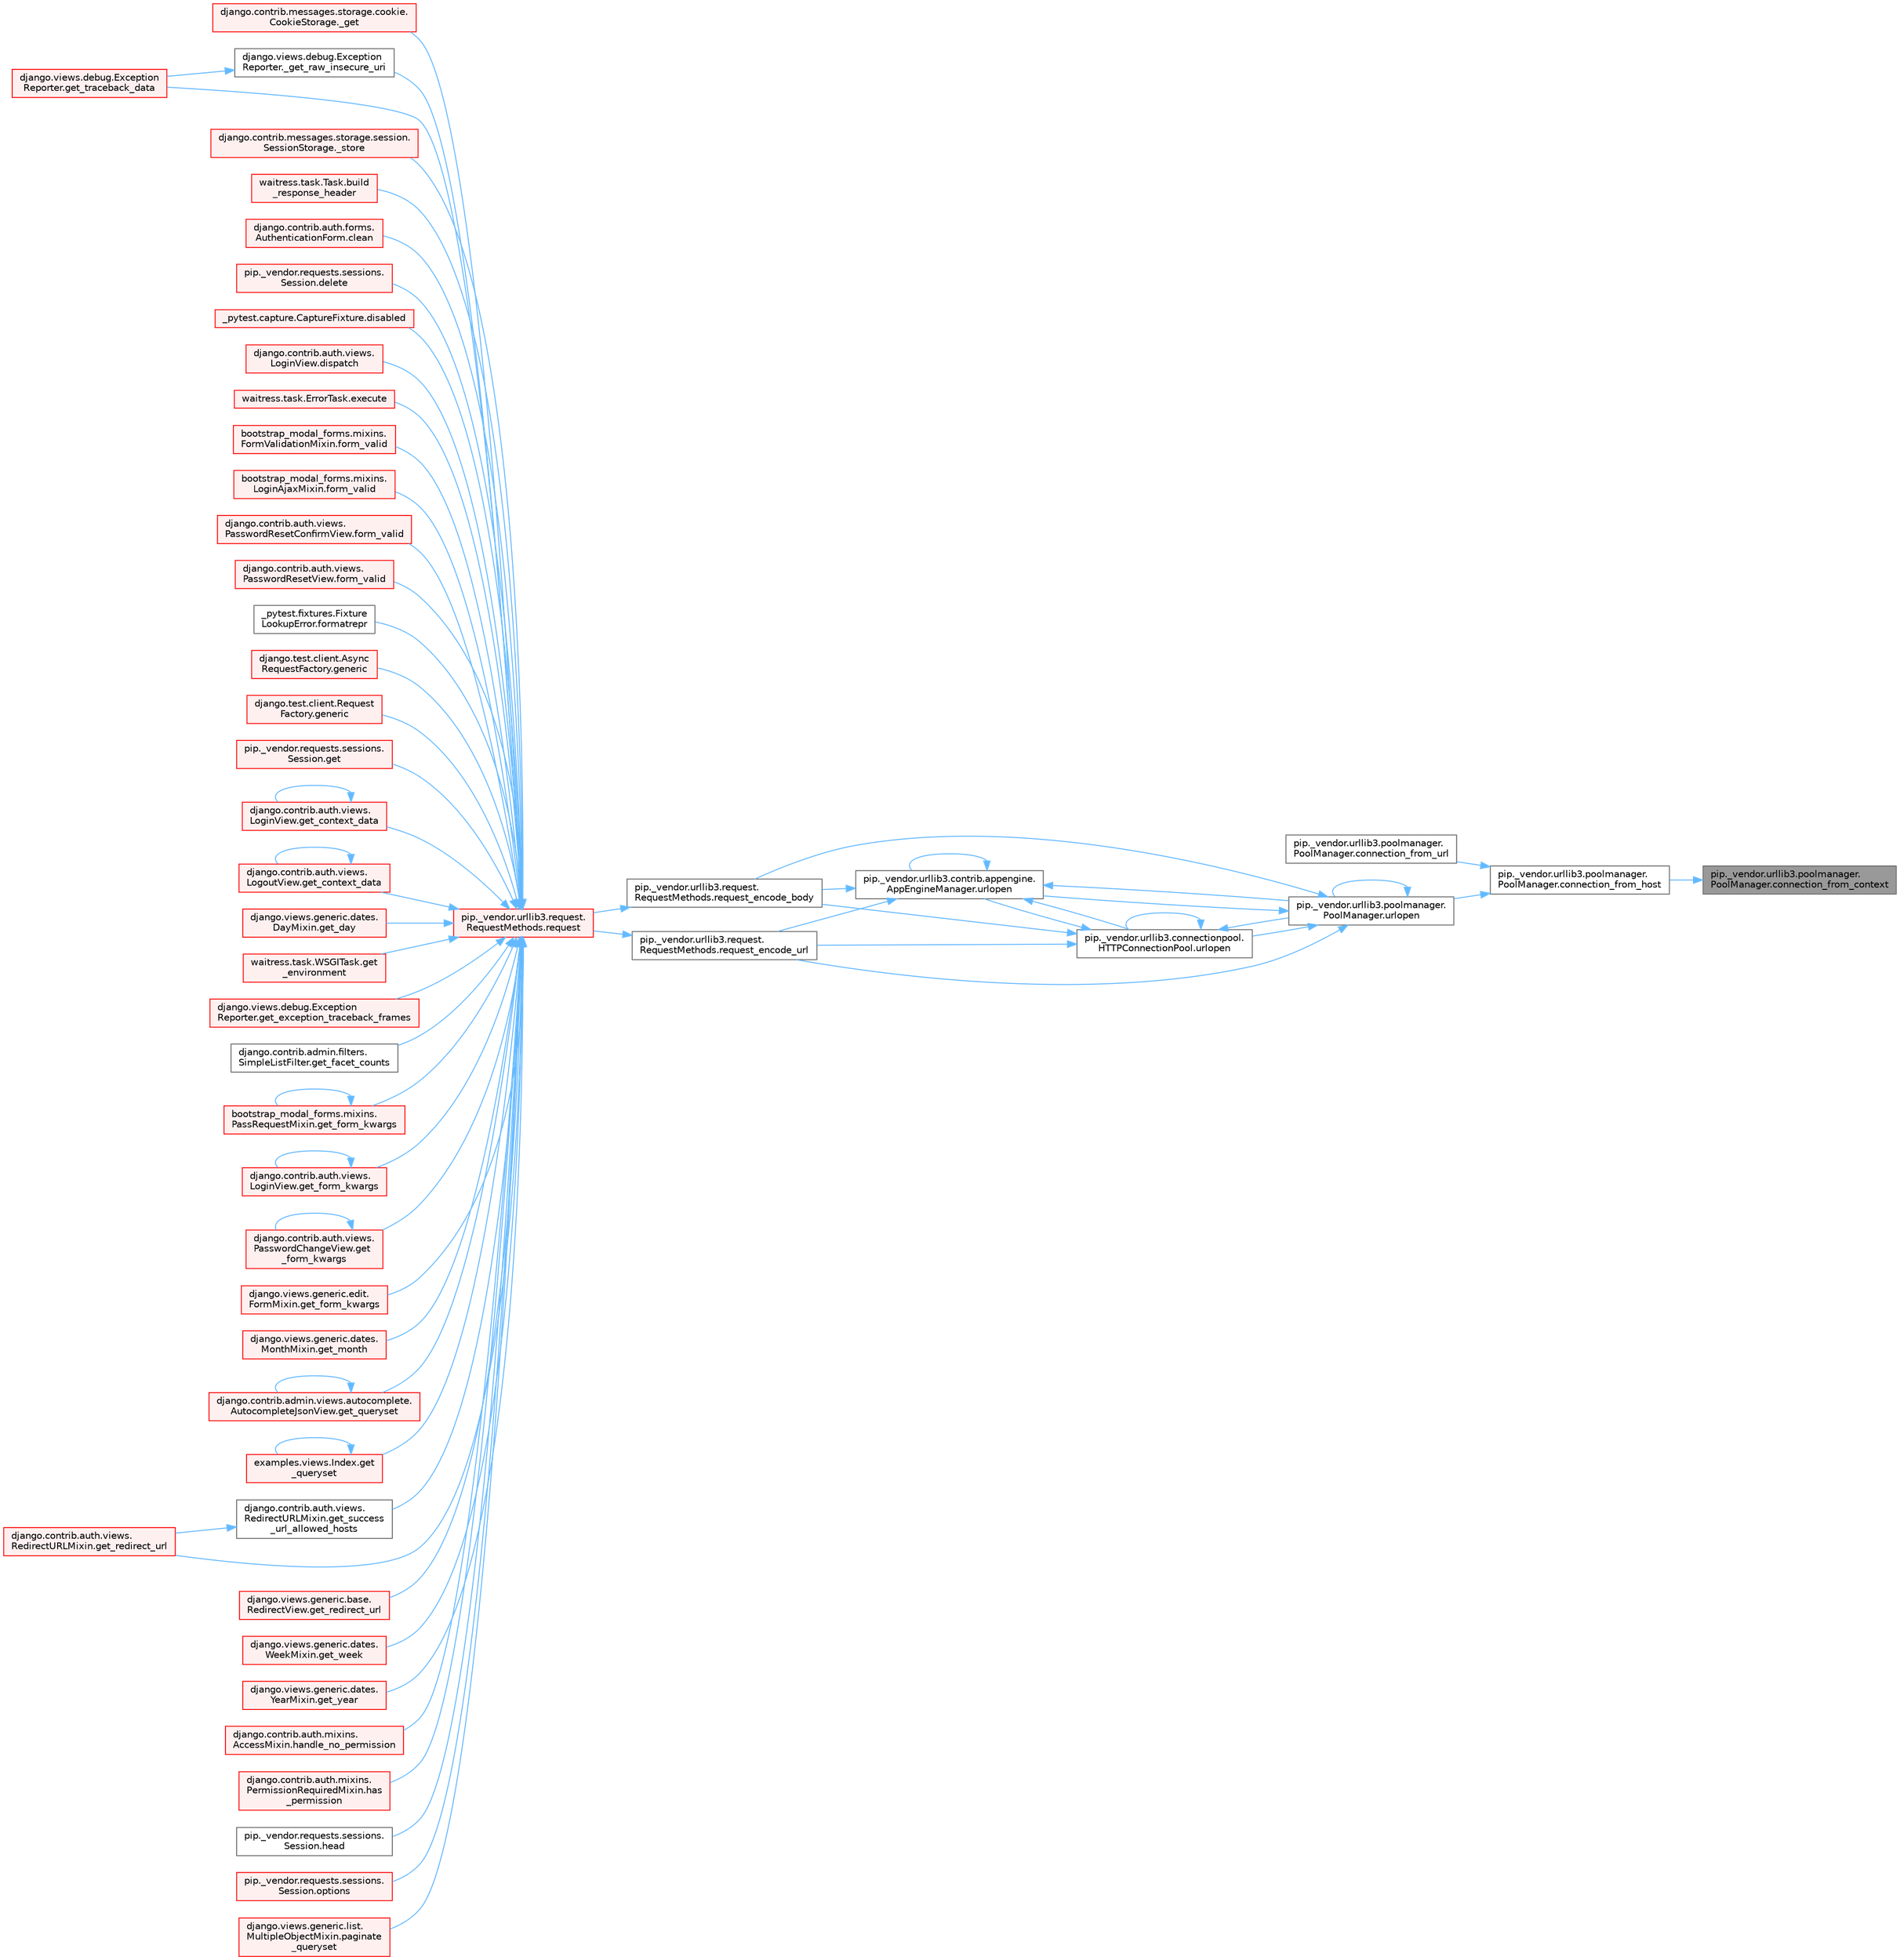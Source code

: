 digraph "pip._vendor.urllib3.poolmanager.PoolManager.connection_from_context"
{
 // LATEX_PDF_SIZE
  bgcolor="transparent";
  edge [fontname=Helvetica,fontsize=10,labelfontname=Helvetica,labelfontsize=10];
  node [fontname=Helvetica,fontsize=10,shape=box,height=0.2,width=0.4];
  rankdir="RL";
  Node1 [id="Node000001",label="pip._vendor.urllib3.poolmanager.\lPoolManager.connection_from_context",height=0.2,width=0.4,color="gray40", fillcolor="grey60", style="filled", fontcolor="black",tooltip=" "];
  Node1 -> Node2 [id="edge1_Node000001_Node000002",dir="back",color="steelblue1",style="solid",tooltip=" "];
  Node2 [id="Node000002",label="pip._vendor.urllib3.poolmanager.\lPoolManager.connection_from_host",height=0.2,width=0.4,color="grey40", fillcolor="white", style="filled",URL="$classpip_1_1__vendor_1_1urllib3_1_1poolmanager_1_1_pool_manager.html#ab2fa6f4f4a450c2791c71c89e9d78612",tooltip=" "];
  Node2 -> Node3 [id="edge2_Node000002_Node000003",dir="back",color="steelblue1",style="solid",tooltip=" "];
  Node3 [id="Node000003",label="pip._vendor.urllib3.poolmanager.\lPoolManager.connection_from_url",height=0.2,width=0.4,color="grey40", fillcolor="white", style="filled",URL="$classpip_1_1__vendor_1_1urllib3_1_1poolmanager_1_1_pool_manager.html#ad25250cbe41a70cdbf77e5746d849443",tooltip=" "];
  Node2 -> Node4 [id="edge3_Node000002_Node000004",dir="back",color="steelblue1",style="solid",tooltip=" "];
  Node4 [id="Node000004",label="pip._vendor.urllib3.poolmanager.\lPoolManager.urlopen",height=0.2,width=0.4,color="grey40", fillcolor="white", style="filled",URL="$classpip_1_1__vendor_1_1urllib3_1_1poolmanager_1_1_pool_manager.html#aef459d925edd0cadb3345527e8a35775",tooltip=" "];
  Node4 -> Node5 [id="edge4_Node000004_Node000005",dir="back",color="steelblue1",style="solid",tooltip=" "];
  Node5 [id="Node000005",label="pip._vendor.urllib3.request.\lRequestMethods.request_encode_body",height=0.2,width=0.4,color="grey40", fillcolor="white", style="filled",URL="$classpip_1_1__vendor_1_1urllib3_1_1request_1_1_request_methods.html#a2c8e6a574936ea1059cda06ae71793fc",tooltip=" "];
  Node5 -> Node6 [id="edge5_Node000005_Node000006",dir="back",color="steelblue1",style="solid",tooltip=" "];
  Node6 [id="Node000006",label="pip._vendor.urllib3.request.\lRequestMethods.request",height=0.2,width=0.4,color="red", fillcolor="#FFF0F0", style="filled",URL="$classpip_1_1__vendor_1_1urllib3_1_1request_1_1_request_methods.html#a73541f2f0edc7df7413b043e33c69e7f",tooltip=" "];
  Node6 -> Node7 [id="edge6_Node000006_Node000007",dir="back",color="steelblue1",style="solid",tooltip=" "];
  Node7 [id="Node000007",label="django.contrib.messages.storage.cookie.\lCookieStorage._get",height=0.2,width=0.4,color="red", fillcolor="#FFF0F0", style="filled",URL="$classdjango_1_1contrib_1_1messages_1_1storage_1_1cookie_1_1_cookie_storage.html#a39d084f6072109675c9ef06c047174e8",tooltip=" "];
  Node6 -> Node102 [id="edge7_Node000006_Node000102",dir="back",color="steelblue1",style="solid",tooltip=" "];
  Node102 [id="Node000102",label="django.views.debug.Exception\lReporter._get_raw_insecure_uri",height=0.2,width=0.4,color="grey40", fillcolor="white", style="filled",URL="$classdjango_1_1views_1_1debug_1_1_exception_reporter.html#a7a7120cc6b92c3e1a0b855e351c30f42",tooltip=" "];
  Node102 -> Node103 [id="edge8_Node000102_Node000103",dir="back",color="steelblue1",style="solid",tooltip=" "];
  Node103 [id="Node000103",label="django.views.debug.Exception\lReporter.get_traceback_data",height=0.2,width=0.4,color="red", fillcolor="#FFF0F0", style="filled",URL="$classdjango_1_1views_1_1debug_1_1_exception_reporter.html#ada9d00ba4c901b186db405e92ebbc211",tooltip=" "];
  Node6 -> Node106 [id="edge9_Node000006_Node000106",dir="back",color="steelblue1",style="solid",tooltip=" "];
  Node106 [id="Node000106",label="django.contrib.messages.storage.session.\lSessionStorage._store",height=0.2,width=0.4,color="red", fillcolor="#FFF0F0", style="filled",URL="$classdjango_1_1contrib_1_1messages_1_1storage_1_1session_1_1_session_storage.html#a371ed03facbc7ae28602ede4c99950d0",tooltip=" "];
  Node6 -> Node598 [id="edge10_Node000006_Node000598",dir="back",color="steelblue1",style="solid",tooltip=" "];
  Node598 [id="Node000598",label="waitress.task.Task.build\l_response_header",height=0.2,width=0.4,color="red", fillcolor="#FFF0F0", style="filled",URL="$classwaitress_1_1task_1_1_task.html#a4f20433be6bea4c797bfeb62408b997e",tooltip=" "];
  Node6 -> Node611 [id="edge11_Node000006_Node000611",dir="back",color="steelblue1",style="solid",tooltip=" "];
  Node611 [id="Node000611",label="django.contrib.auth.forms.\lAuthenticationForm.clean",height=0.2,width=0.4,color="red", fillcolor="#FFF0F0", style="filled",URL="$classdjango_1_1contrib_1_1auth_1_1forms_1_1_authentication_form.html#a92d28be6696caa8d1b7068eefe81793a",tooltip=" "];
  Node6 -> Node2894 [id="edge12_Node000006_Node002894",dir="back",color="steelblue1",style="solid",tooltip=" "];
  Node2894 [id="Node002894",label="pip._vendor.requests.sessions.\lSession.delete",height=0.2,width=0.4,color="red", fillcolor="#FFF0F0", style="filled",URL="$classpip_1_1__vendor_1_1requests_1_1sessions_1_1_session.html#abb6cd6b39dde48648dc875227e2e258e",tooltip=" "];
  Node6 -> Node2895 [id="edge13_Node000006_Node002895",dir="back",color="steelblue1",style="solid",tooltip=" "];
  Node2895 [id="Node002895",label="_pytest.capture.CaptureFixture.disabled",height=0.2,width=0.4,color="red", fillcolor="#FFF0F0", style="filled",URL="$class__pytest_1_1capture_1_1_capture_fixture.html#a3dda4f7495bd8fb93f4bd7dad2855d7f",tooltip=" "];
  Node6 -> Node2252 [id="edge14_Node000006_Node002252",dir="back",color="steelblue1",style="solid",tooltip=" "];
  Node2252 [id="Node002252",label="django.contrib.auth.views.\lLoginView.dispatch",height=0.2,width=0.4,color="red", fillcolor="#FFF0F0", style="filled",URL="$classdjango_1_1contrib_1_1auth_1_1views_1_1_login_view.html#a69a0b11a6598453586c755b32dfc02c3",tooltip=" "];
  Node6 -> Node2900 [id="edge15_Node000006_Node002900",dir="back",color="steelblue1",style="solid",tooltip=" "];
  Node2900 [id="Node002900",label="waitress.task.ErrorTask.execute",height=0.2,width=0.4,color="red", fillcolor="#FFF0F0", style="filled",URL="$classwaitress_1_1task_1_1_error_task.html#ad5c6d14c13ba3d33e82b1b138e634bb0",tooltip=" "];
  Node6 -> Node2901 [id="edge16_Node000006_Node002901",dir="back",color="steelblue1",style="solid",tooltip=" "];
  Node2901 [id="Node002901",label="bootstrap_modal_forms.mixins.\lFormValidationMixin.form_valid",height=0.2,width=0.4,color="red", fillcolor="#FFF0F0", style="filled",URL="$classbootstrap__modal__forms_1_1mixins_1_1_form_validation_mixin.html#a415bfd631a922d1368281b015e04ba4c",tooltip=" "];
  Node6 -> Node2902 [id="edge17_Node000006_Node002902",dir="back",color="steelblue1",style="solid",tooltip=" "];
  Node2902 [id="Node002902",label="bootstrap_modal_forms.mixins.\lLoginAjaxMixin.form_valid",height=0.2,width=0.4,color="red", fillcolor="#FFF0F0", style="filled",URL="$classbootstrap__modal__forms_1_1mixins_1_1_login_ajax_mixin.html#a1cba170b69b7fd25ca43d399c808725e",tooltip=" "];
  Node6 -> Node2903 [id="edge18_Node000006_Node002903",dir="back",color="steelblue1",style="solid",tooltip=" "];
  Node2903 [id="Node002903",label="django.contrib.auth.views.\lPasswordResetConfirmView.form_valid",height=0.2,width=0.4,color="red", fillcolor="#FFF0F0", style="filled",URL="$classdjango_1_1contrib_1_1auth_1_1views_1_1_password_reset_confirm_view.html#a6da228b477be1871236a83c005301b3c",tooltip=" "];
  Node6 -> Node2904 [id="edge19_Node000006_Node002904",dir="back",color="steelblue1",style="solid",tooltip=" "];
  Node2904 [id="Node002904",label="django.contrib.auth.views.\lPasswordResetView.form_valid",height=0.2,width=0.4,color="red", fillcolor="#FFF0F0", style="filled",URL="$classdjango_1_1contrib_1_1auth_1_1views_1_1_password_reset_view.html#a1beeb7e6b51b528c0c10b3a74c0d51e3",tooltip=" "];
  Node6 -> Node2905 [id="edge20_Node000006_Node002905",dir="back",color="steelblue1",style="solid",tooltip=" "];
  Node2905 [id="Node002905",label="_pytest.fixtures.Fixture\lLookupError.formatrepr",height=0.2,width=0.4,color="grey40", fillcolor="white", style="filled",URL="$class__pytest_1_1fixtures_1_1_fixture_lookup_error.html#a22b5af6283420cffbeff550a445d243a",tooltip=" "];
  Node6 -> Node2906 [id="edge21_Node000006_Node002906",dir="back",color="steelblue1",style="solid",tooltip=" "];
  Node2906 [id="Node002906",label="django.test.client.Async\lRequestFactory.generic",height=0.2,width=0.4,color="red", fillcolor="#FFF0F0", style="filled",URL="$classdjango_1_1test_1_1client_1_1_async_request_factory.html#a470d6888694e77c09bd7d8bf6d588233",tooltip=" "];
  Node6 -> Node2919 [id="edge22_Node000006_Node002919",dir="back",color="steelblue1",style="solid",tooltip=" "];
  Node2919 [id="Node002919",label="django.test.client.Request\lFactory.generic",height=0.2,width=0.4,color="red", fillcolor="#FFF0F0", style="filled",URL="$classdjango_1_1test_1_1client_1_1_request_factory.html#a24740fe264de91d8c4c1205c9172206d",tooltip=" "];
  Node6 -> Node2920 [id="edge23_Node000006_Node002920",dir="back",color="steelblue1",style="solid",tooltip=" "];
  Node2920 [id="Node002920",label="pip._vendor.requests.sessions.\lSession.get",height=0.2,width=0.4,color="red", fillcolor="#FFF0F0", style="filled",URL="$classpip_1_1__vendor_1_1requests_1_1sessions_1_1_session.html#ad86dcc9de47cd87bf70ecf0f2c537e53",tooltip=" "];
  Node6 -> Node2921 [id="edge24_Node000006_Node002921",dir="back",color="steelblue1",style="solid",tooltip=" "];
  Node2921 [id="Node002921",label="django.contrib.auth.views.\lLoginView.get_context_data",height=0.2,width=0.4,color="red", fillcolor="#FFF0F0", style="filled",URL="$classdjango_1_1contrib_1_1auth_1_1views_1_1_login_view.html#a5acd74035066c40850101f1d9643e328",tooltip=" "];
  Node2921 -> Node2921 [id="edge25_Node002921_Node002921",dir="back",color="steelblue1",style="solid",tooltip=" "];
  Node6 -> Node2922 [id="edge26_Node000006_Node002922",dir="back",color="steelblue1",style="solid",tooltip=" "];
  Node2922 [id="Node002922",label="django.contrib.auth.views.\lLogoutView.get_context_data",height=0.2,width=0.4,color="red", fillcolor="#FFF0F0", style="filled",URL="$classdjango_1_1contrib_1_1auth_1_1views_1_1_logout_view.html#afab0ac15cb452acb486a3f7b9747e43b",tooltip=" "];
  Node2922 -> Node2922 [id="edge27_Node002922_Node002922",dir="back",color="steelblue1",style="solid",tooltip=" "];
  Node6 -> Node2923 [id="edge28_Node000006_Node002923",dir="back",color="steelblue1",style="solid",tooltip=" "];
  Node2923 [id="Node002923",label="django.views.generic.dates.\lDayMixin.get_day",height=0.2,width=0.4,color="red", fillcolor="#FFF0F0", style="filled",URL="$classdjango_1_1views_1_1generic_1_1dates_1_1_day_mixin.html#a410db285b705518118df478a63fc572a",tooltip=" "];
  Node6 -> Node2924 [id="edge29_Node000006_Node002924",dir="back",color="steelblue1",style="solid",tooltip=" "];
  Node2924 [id="Node002924",label="waitress.task.WSGITask.get\l_environment",height=0.2,width=0.4,color="red", fillcolor="#FFF0F0", style="filled",URL="$classwaitress_1_1task_1_1_w_s_g_i_task.html#a9a1b4b87c8f7bee8209018ee7c743c26",tooltip=" "];
  Node6 -> Node2633 [id="edge30_Node000006_Node002633",dir="back",color="steelblue1",style="solid",tooltip=" "];
  Node2633 [id="Node002633",label="django.views.debug.Exception\lReporter.get_exception_traceback_frames",height=0.2,width=0.4,color="red", fillcolor="#FFF0F0", style="filled",URL="$classdjango_1_1views_1_1debug_1_1_exception_reporter.html#a326b08b3941038a5504f8e0a846bae68",tooltip=" "];
  Node6 -> Node2926 [id="edge31_Node000006_Node002926",dir="back",color="steelblue1",style="solid",tooltip=" "];
  Node2926 [id="Node002926",label="django.contrib.admin.filters.\lSimpleListFilter.get_facet_counts",height=0.2,width=0.4,color="grey40", fillcolor="white", style="filled",URL="$classdjango_1_1contrib_1_1admin_1_1filters_1_1_simple_list_filter.html#a97fd984f5668670f0887f81c30f9fda7",tooltip=" "];
  Node6 -> Node2927 [id="edge32_Node000006_Node002927",dir="back",color="steelblue1",style="solid",tooltip=" "];
  Node2927 [id="Node002927",label="bootstrap_modal_forms.mixins.\lPassRequestMixin.get_form_kwargs",height=0.2,width=0.4,color="red", fillcolor="#FFF0F0", style="filled",URL="$classbootstrap__modal__forms_1_1mixins_1_1_pass_request_mixin.html#ad4ae849823f332bb1016a8508cb34ee3",tooltip=" "];
  Node2927 -> Node2927 [id="edge33_Node002927_Node002927",dir="back",color="steelblue1",style="solid",tooltip=" "];
  Node6 -> Node2928 [id="edge34_Node000006_Node002928",dir="back",color="steelblue1",style="solid",tooltip=" "];
  Node2928 [id="Node002928",label="django.contrib.auth.views.\lLoginView.get_form_kwargs",height=0.2,width=0.4,color="red", fillcolor="#FFF0F0", style="filled",URL="$classdjango_1_1contrib_1_1auth_1_1views_1_1_login_view.html#a2eba98b8c16c8a98348679ea2c921d25",tooltip=" "];
  Node2928 -> Node2928 [id="edge35_Node002928_Node002928",dir="back",color="steelblue1",style="solid",tooltip=" "];
  Node6 -> Node2929 [id="edge36_Node000006_Node002929",dir="back",color="steelblue1",style="solid",tooltip=" "];
  Node2929 [id="Node002929",label="django.contrib.auth.views.\lPasswordChangeView.get\l_form_kwargs",height=0.2,width=0.4,color="red", fillcolor="#FFF0F0", style="filled",URL="$classdjango_1_1contrib_1_1auth_1_1views_1_1_password_change_view.html#a553cf3e37e5a2c05db774e580cbcc038",tooltip=" "];
  Node2929 -> Node2929 [id="edge37_Node002929_Node002929",dir="back",color="steelblue1",style="solid",tooltip=" "];
  Node6 -> Node1903 [id="edge38_Node000006_Node001903",dir="back",color="steelblue1",style="solid",tooltip=" "];
  Node1903 [id="Node001903",label="django.views.generic.edit.\lFormMixin.get_form_kwargs",height=0.2,width=0.4,color="red", fillcolor="#FFF0F0", style="filled",URL="$classdjango_1_1views_1_1generic_1_1edit_1_1_form_mixin.html#a7e8c141b6c4efa8727e7f06322969249",tooltip=" "];
  Node6 -> Node2930 [id="edge39_Node000006_Node002930",dir="back",color="steelblue1",style="solid",tooltip=" "];
  Node2930 [id="Node002930",label="django.views.generic.dates.\lMonthMixin.get_month",height=0.2,width=0.4,color="red", fillcolor="#FFF0F0", style="filled",URL="$classdjango_1_1views_1_1generic_1_1dates_1_1_month_mixin.html#add54a3d80358c6e643ac264d97d4f2a7",tooltip=" "];
  Node6 -> Node2931 [id="edge40_Node000006_Node002931",dir="back",color="steelblue1",style="solid",tooltip=" "];
  Node2931 [id="Node002931",label="django.contrib.admin.views.autocomplete.\lAutocompleteJsonView.get_queryset",height=0.2,width=0.4,color="red", fillcolor="#FFF0F0", style="filled",URL="$classdjango_1_1contrib_1_1admin_1_1views_1_1autocomplete_1_1_autocomplete_json_view.html#a6eb5abbd3b2e8b252a4ce9ca2680f3d3",tooltip=" "];
  Node2931 -> Node2931 [id="edge41_Node002931_Node002931",dir="back",color="steelblue1",style="solid",tooltip=" "];
  Node6 -> Node2932 [id="edge42_Node000006_Node002932",dir="back",color="steelblue1",style="solid",tooltip=" "];
  Node2932 [id="Node002932",label="examples.views.Index.get\l_queryset",height=0.2,width=0.4,color="red", fillcolor="#FFF0F0", style="filled",URL="$classexamples_1_1views_1_1_index.html#a288026bb9059b37dca786922296dfcd3",tooltip=" "];
  Node2932 -> Node2932 [id="edge43_Node002932_Node002932",dir="back",color="steelblue1",style="solid",tooltip=" "];
  Node6 -> Node2933 [id="edge44_Node000006_Node002933",dir="back",color="steelblue1",style="solid",tooltip=" "];
  Node2933 [id="Node002933",label="django.contrib.auth.views.\lRedirectURLMixin.get_redirect_url",height=0.2,width=0.4,color="red", fillcolor="#FFF0F0", style="filled",URL="$classdjango_1_1contrib_1_1auth_1_1views_1_1_redirect_u_r_l_mixin.html#a5598a164f9f21e7329630fad5e5c4c77",tooltip=" "];
  Node6 -> Node2249 [id="edge45_Node000006_Node002249",dir="back",color="steelblue1",style="solid",tooltip=" "];
  Node2249 [id="Node002249",label="django.views.generic.base.\lRedirectView.get_redirect_url",height=0.2,width=0.4,color="red", fillcolor="#FFF0F0", style="filled",URL="$classdjango_1_1views_1_1generic_1_1base_1_1_redirect_view.html#a04d6cdb2db124920ca88c0c2bed8b1af",tooltip=" "];
  Node6 -> Node2934 [id="edge46_Node000006_Node002934",dir="back",color="steelblue1",style="solid",tooltip=" "];
  Node2934 [id="Node002934",label="django.contrib.auth.views.\lRedirectURLMixin.get_success\l_url_allowed_hosts",height=0.2,width=0.4,color="grey40", fillcolor="white", style="filled",URL="$classdjango_1_1contrib_1_1auth_1_1views_1_1_redirect_u_r_l_mixin.html#a21199247491f0bae617b1efead90ee9b",tooltip=" "];
  Node2934 -> Node2933 [id="edge47_Node002934_Node002933",dir="back",color="steelblue1",style="solid",tooltip=" "];
  Node6 -> Node103 [id="edge48_Node000006_Node000103",dir="back",color="steelblue1",style="solid",tooltip=" "];
  Node6 -> Node2935 [id="edge49_Node000006_Node002935",dir="back",color="steelblue1",style="solid",tooltip=" "];
  Node2935 [id="Node002935",label="django.views.generic.dates.\lWeekMixin.get_week",height=0.2,width=0.4,color="red", fillcolor="#FFF0F0", style="filled",URL="$classdjango_1_1views_1_1generic_1_1dates_1_1_week_mixin.html#a39c8ca71985d8468df01d5dc0ee07750",tooltip=" "];
  Node6 -> Node2936 [id="edge50_Node000006_Node002936",dir="back",color="steelblue1",style="solid",tooltip=" "];
  Node2936 [id="Node002936",label="django.views.generic.dates.\lYearMixin.get_year",height=0.2,width=0.4,color="red", fillcolor="#FFF0F0", style="filled",URL="$classdjango_1_1views_1_1generic_1_1dates_1_1_year_mixin.html#a6e2e940e9853d71a94d5a41b71262ca3",tooltip=" "];
  Node6 -> Node2937 [id="edge51_Node000006_Node002937",dir="back",color="steelblue1",style="solid",tooltip=" "];
  Node2937 [id="Node002937",label="django.contrib.auth.mixins.\lAccessMixin.handle_no_permission",height=0.2,width=0.4,color="red", fillcolor="#FFF0F0", style="filled",URL="$classdjango_1_1contrib_1_1auth_1_1mixins_1_1_access_mixin.html#a3055bb05f7686a8b459fdf6d6b2866b0",tooltip=" "];
  Node6 -> Node2941 [id="edge52_Node000006_Node002941",dir="back",color="steelblue1",style="solid",tooltip=" "];
  Node2941 [id="Node002941",label="django.contrib.auth.mixins.\lPermissionRequiredMixin.has\l_permission",height=0.2,width=0.4,color="red", fillcolor="#FFF0F0", style="filled",URL="$classdjango_1_1contrib_1_1auth_1_1mixins_1_1_permission_required_mixin.html#a4401069defabdb52bb5308d170858633",tooltip=" "];
  Node6 -> Node2942 [id="edge53_Node000006_Node002942",dir="back",color="steelblue1",style="solid",tooltip=" "];
  Node2942 [id="Node002942",label="pip._vendor.requests.sessions.\lSession.head",height=0.2,width=0.4,color="grey40", fillcolor="white", style="filled",URL="$classpip_1_1__vendor_1_1requests_1_1sessions_1_1_session.html#a1629a21f81669fcbc725554975ecd2c7",tooltip=" "];
  Node6 -> Node2943 [id="edge54_Node000006_Node002943",dir="back",color="steelblue1",style="solid",tooltip=" "];
  Node2943 [id="Node002943",label="pip._vendor.requests.sessions.\lSession.options",height=0.2,width=0.4,color="red", fillcolor="#FFF0F0", style="filled",URL="$classpip_1_1__vendor_1_1requests_1_1sessions_1_1_session.html#a210270880f90521b3b3014748ecd87e9",tooltip=" "];
  Node6 -> Node2944 [id="edge55_Node000006_Node002944",dir="back",color="steelblue1",style="solid",tooltip=" "];
  Node2944 [id="Node002944",label="django.views.generic.list.\lMultipleObjectMixin.paginate\l_queryset",height=0.2,width=0.4,color="red", fillcolor="#FFF0F0", style="filled",URL="$classdjango_1_1views_1_1generic_1_1list_1_1_multiple_object_mixin.html#a629d97db3e2fce953986e39c9e5b0f5a",tooltip=" "];
  Node4 -> Node3184 [id="edge56_Node000004_Node003184",dir="back",color="steelblue1",style="solid",tooltip=" "];
  Node3184 [id="Node003184",label="pip._vendor.urllib3.request.\lRequestMethods.request_encode_url",height=0.2,width=0.4,color="grey40", fillcolor="white", style="filled",URL="$classpip_1_1__vendor_1_1urllib3_1_1request_1_1_request_methods.html#a364d38202ff4ab728e7bad368e74a431",tooltip=" "];
  Node3184 -> Node6 [id="edge57_Node003184_Node000006",dir="back",color="steelblue1",style="solid",tooltip=" "];
  Node4 -> Node3185 [id="edge58_Node000004_Node003185",dir="back",color="steelblue1",style="solid",tooltip=" "];
  Node3185 [id="Node003185",label="pip._vendor.urllib3.connectionpool.\lHTTPConnectionPool.urlopen",height=0.2,width=0.4,color="grey40", fillcolor="white", style="filled",URL="$classpip_1_1__vendor_1_1urllib3_1_1connectionpool_1_1_h_t_t_p_connection_pool.html#ae35894f81da52ce45fa069cb5e1623c6",tooltip=" "];
  Node3185 -> Node5 [id="edge59_Node003185_Node000005",dir="back",color="steelblue1",style="solid",tooltip=" "];
  Node3185 -> Node3184 [id="edge60_Node003185_Node003184",dir="back",color="steelblue1",style="solid",tooltip=" "];
  Node3185 -> Node3185 [id="edge61_Node003185_Node003185",dir="back",color="steelblue1",style="solid",tooltip=" "];
  Node3185 -> Node3186 [id="edge62_Node003185_Node003186",dir="back",color="steelblue1",style="solid",tooltip=" "];
  Node3186 [id="Node003186",label="pip._vendor.urllib3.contrib.appengine.\lAppEngineManager.urlopen",height=0.2,width=0.4,color="grey40", fillcolor="white", style="filled",URL="$classpip_1_1__vendor_1_1urllib3_1_1contrib_1_1appengine_1_1_app_engine_manager.html#a7b6f1d3b2aba947ba6c46d2bbe129d3a",tooltip=" "];
  Node3186 -> Node5 [id="edge63_Node003186_Node000005",dir="back",color="steelblue1",style="solid",tooltip=" "];
  Node3186 -> Node3184 [id="edge64_Node003186_Node003184",dir="back",color="steelblue1",style="solid",tooltip=" "];
  Node3186 -> Node3185 [id="edge65_Node003186_Node003185",dir="back",color="steelblue1",style="solid",tooltip=" "];
  Node3186 -> Node3186 [id="edge66_Node003186_Node003186",dir="back",color="steelblue1",style="solid",tooltip=" "];
  Node3186 -> Node4 [id="edge67_Node003186_Node000004",dir="back",color="steelblue1",style="solid",tooltip=" "];
  Node3185 -> Node4 [id="edge68_Node003185_Node000004",dir="back",color="steelblue1",style="solid",tooltip=" "];
  Node4 -> Node3186 [id="edge69_Node000004_Node003186",dir="back",color="steelblue1",style="solid",tooltip=" "];
  Node4 -> Node4 [id="edge70_Node000004_Node000004",dir="back",color="steelblue1",style="solid",tooltip=" "];
}

